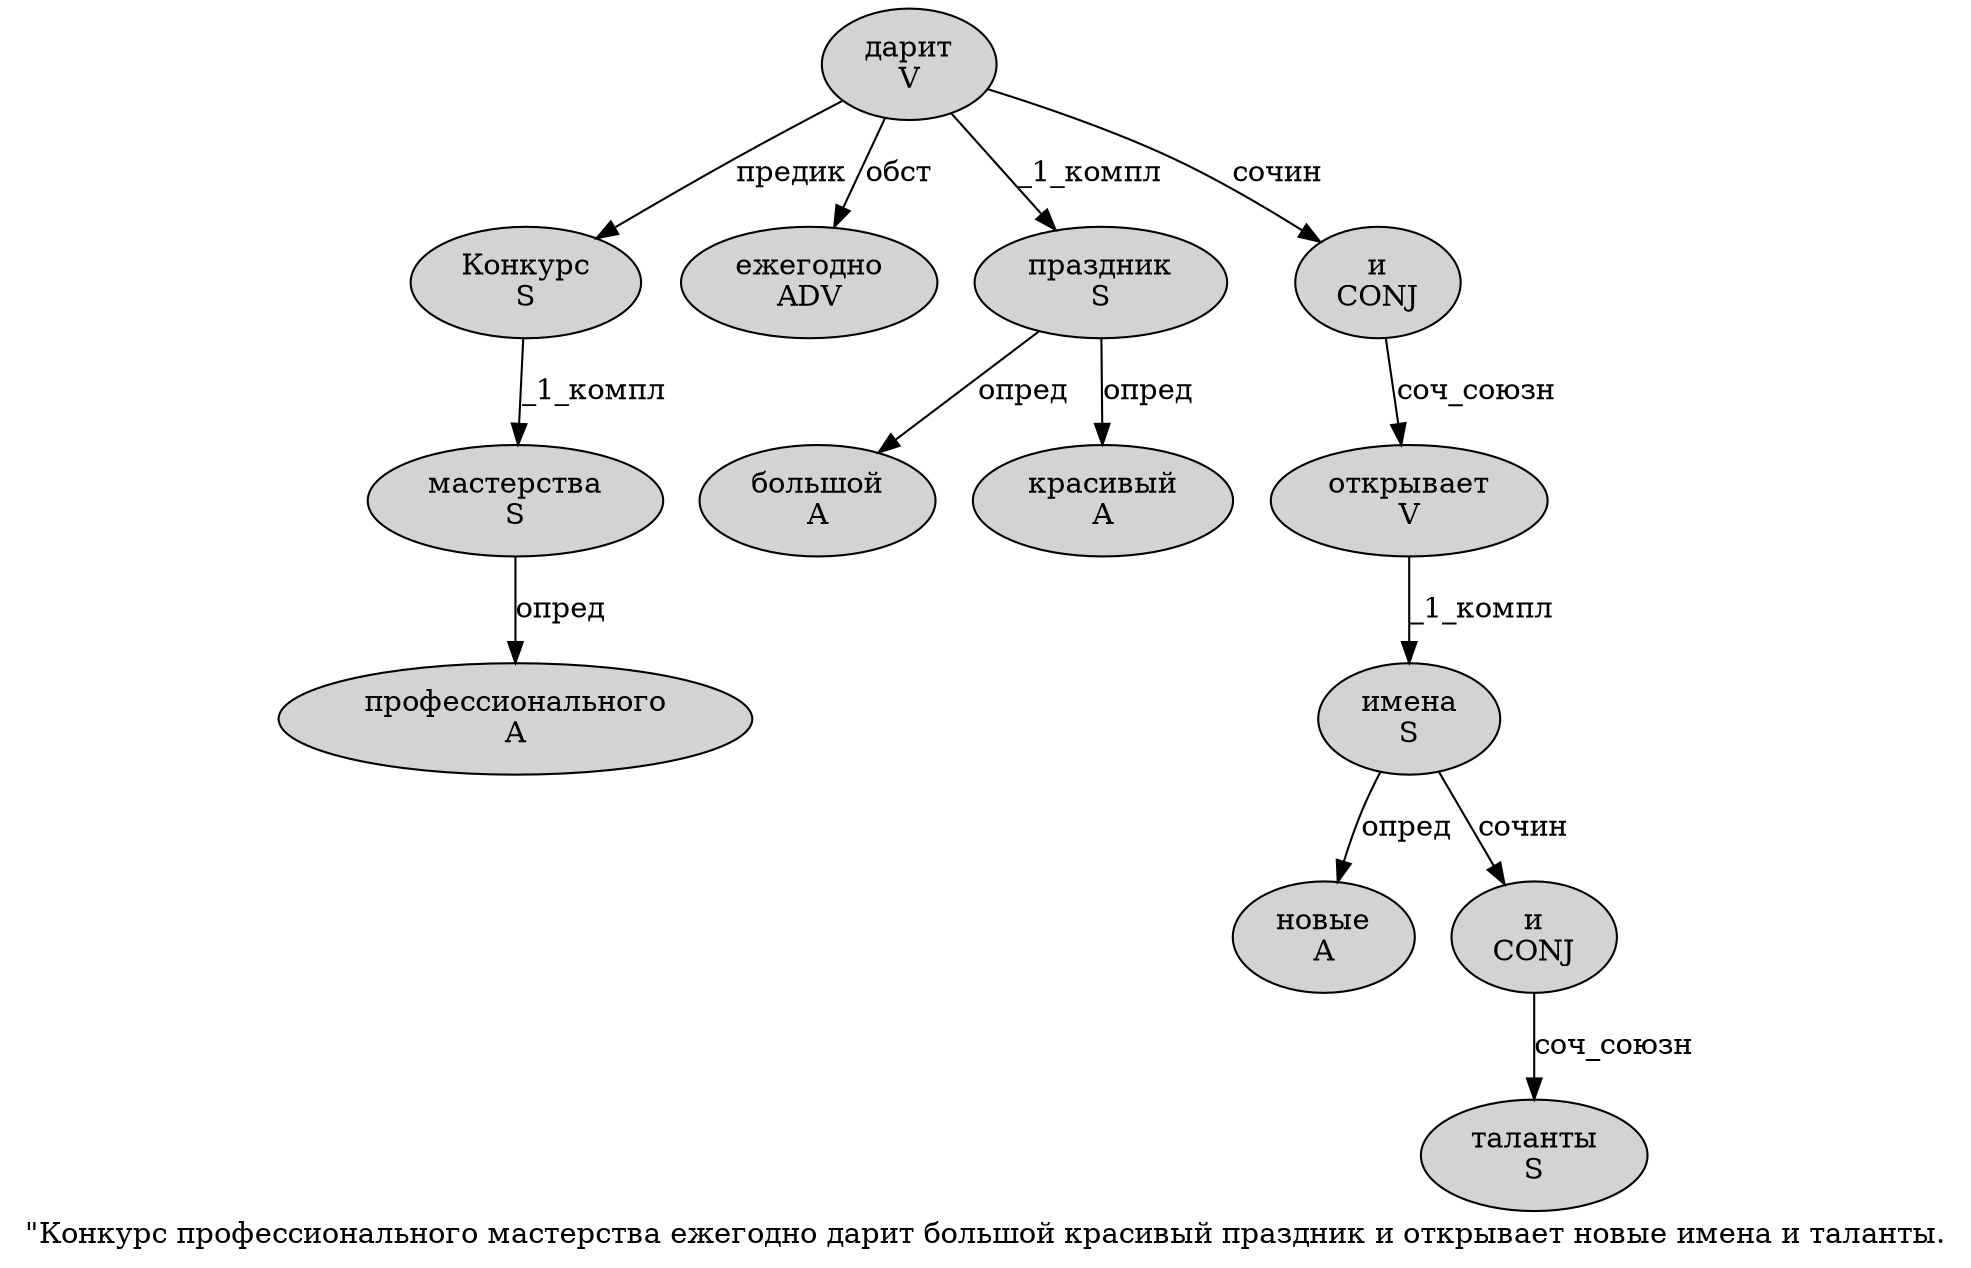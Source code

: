 digraph SENTENCE_908 {
	graph [label="\"Конкурс профессионального мастерства ежегодно дарит большой красивый праздник и открывает новые имена и таланты."]
	node [style=filled]
		1 [label="Конкурс
S" color="" fillcolor=lightgray penwidth=1 shape=ellipse]
		2 [label="профессионального
A" color="" fillcolor=lightgray penwidth=1 shape=ellipse]
		3 [label="мастерства
S" color="" fillcolor=lightgray penwidth=1 shape=ellipse]
		4 [label="ежегодно
ADV" color="" fillcolor=lightgray penwidth=1 shape=ellipse]
		5 [label="дарит
V" color="" fillcolor=lightgray penwidth=1 shape=ellipse]
		6 [label="большой
A" color="" fillcolor=lightgray penwidth=1 shape=ellipse]
		7 [label="красивый
A" color="" fillcolor=lightgray penwidth=1 shape=ellipse]
		8 [label="праздник
S" color="" fillcolor=lightgray penwidth=1 shape=ellipse]
		9 [label="и
CONJ" color="" fillcolor=lightgray penwidth=1 shape=ellipse]
		10 [label="открывает
V" color="" fillcolor=lightgray penwidth=1 shape=ellipse]
		11 [label="новые
A" color="" fillcolor=lightgray penwidth=1 shape=ellipse]
		12 [label="имена
S" color="" fillcolor=lightgray penwidth=1 shape=ellipse]
		13 [label="и
CONJ" color="" fillcolor=lightgray penwidth=1 shape=ellipse]
		14 [label="таланты
S" color="" fillcolor=lightgray penwidth=1 shape=ellipse]
			10 -> 12 [label="_1_компл"]
			1 -> 3 [label="_1_компл"]
			13 -> 14 [label="соч_союзн"]
			5 -> 1 [label="предик"]
			5 -> 4 [label="обст"]
			5 -> 8 [label="_1_компл"]
			5 -> 9 [label="сочин"]
			3 -> 2 [label="опред"]
			9 -> 10 [label="соч_союзн"]
			12 -> 11 [label="опред"]
			12 -> 13 [label="сочин"]
			8 -> 6 [label="опред"]
			8 -> 7 [label="опред"]
}